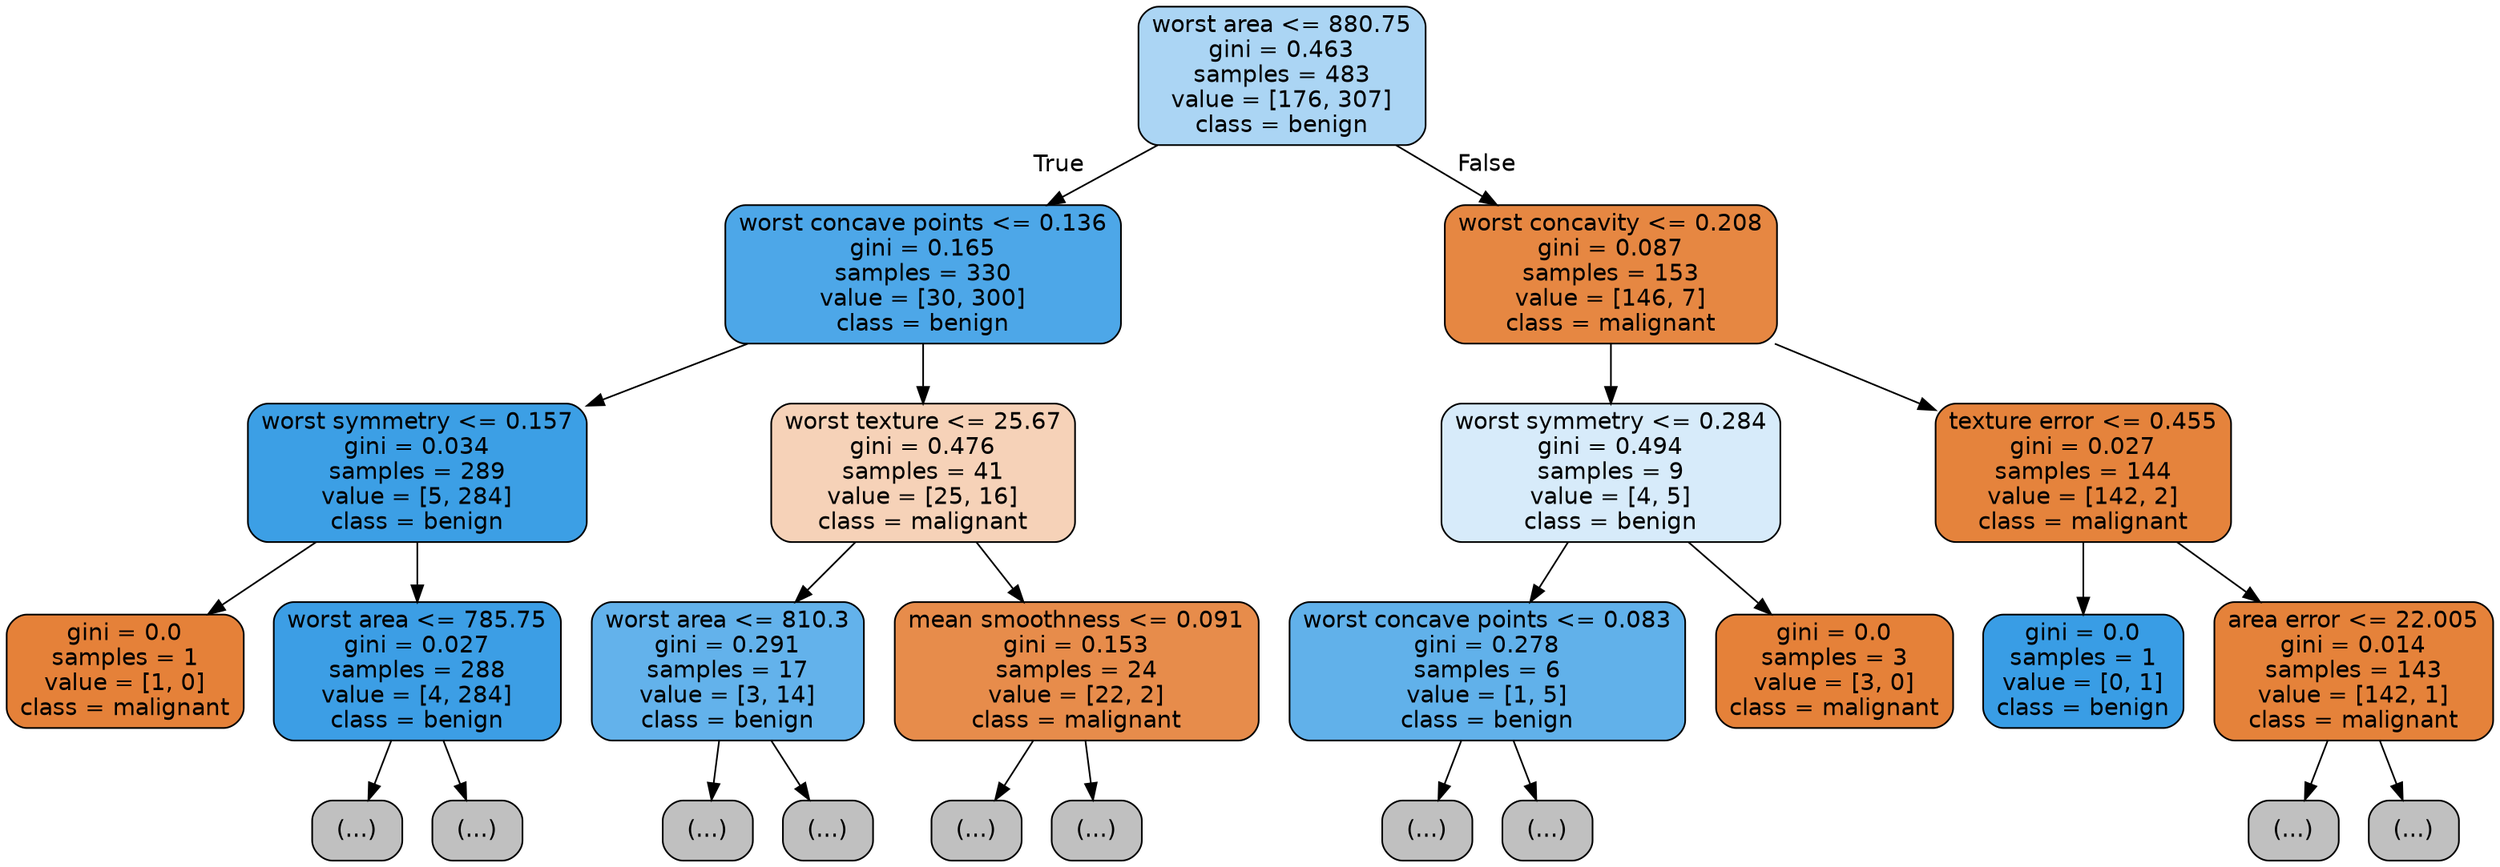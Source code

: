 digraph Tree {
node [shape=box, style="filled, rounded", color="black", fontname="helvetica"] ;
edge [fontname="helvetica"] ;
0 [label="worst area <= 880.75\ngini = 0.463\nsamples = 483\nvalue = [176, 307]\nclass = benign", fillcolor="#abd5f4"] ;
1 [label="worst concave points <= 0.136\ngini = 0.165\nsamples = 330\nvalue = [30, 300]\nclass = benign", fillcolor="#4da7e8"] ;
0 -> 1 [labeldistance=2.5, labelangle=45, headlabel="True"] ;
2 [label="worst symmetry <= 0.157\ngini = 0.034\nsamples = 289\nvalue = [5, 284]\nclass = benign", fillcolor="#3c9fe5"] ;
1 -> 2 ;
3 [label="gini = 0.0\nsamples = 1\nvalue = [1, 0]\nclass = malignant", fillcolor="#e58139"] ;
2 -> 3 ;
4 [label="worst area <= 785.75\ngini = 0.027\nsamples = 288\nvalue = [4, 284]\nclass = benign", fillcolor="#3c9ee5"] ;
2 -> 4 ;
5 [label="(...)", fillcolor="#C0C0C0"] ;
4 -> 5 ;
10 [label="(...)", fillcolor="#C0C0C0"] ;
4 -> 10 ;
15 [label="worst texture <= 25.67\ngini = 0.476\nsamples = 41\nvalue = [25, 16]\nclass = malignant", fillcolor="#f6d2b8"] ;
1 -> 15 ;
16 [label="worst area <= 810.3\ngini = 0.291\nsamples = 17\nvalue = [3, 14]\nclass = benign", fillcolor="#63b2eb"] ;
15 -> 16 ;
17 [label="(...)", fillcolor="#C0C0C0"] ;
16 -> 17 ;
18 [label="(...)", fillcolor="#C0C0C0"] ;
16 -> 18 ;
21 [label="mean smoothness <= 0.091\ngini = 0.153\nsamples = 24\nvalue = [22, 2]\nclass = malignant", fillcolor="#e78c4b"] ;
15 -> 21 ;
22 [label="(...)", fillcolor="#C0C0C0"] ;
21 -> 22 ;
23 [label="(...)", fillcolor="#C0C0C0"] ;
21 -> 23 ;
24 [label="worst concavity <= 0.208\ngini = 0.087\nsamples = 153\nvalue = [146, 7]\nclass = malignant", fillcolor="#e68742"] ;
0 -> 24 [labeldistance=2.5, labelangle=-45, headlabel="False"] ;
25 [label="worst symmetry <= 0.284\ngini = 0.494\nsamples = 9\nvalue = [4, 5]\nclass = benign", fillcolor="#d7ebfa"] ;
24 -> 25 ;
26 [label="worst concave points <= 0.083\ngini = 0.278\nsamples = 6\nvalue = [1, 5]\nclass = benign", fillcolor="#61b1ea"] ;
25 -> 26 ;
27 [label="(...)", fillcolor="#C0C0C0"] ;
26 -> 27 ;
28 [label="(...)", fillcolor="#C0C0C0"] ;
26 -> 28 ;
29 [label="gini = 0.0\nsamples = 3\nvalue = [3, 0]\nclass = malignant", fillcolor="#e58139"] ;
25 -> 29 ;
30 [label="texture error <= 0.455\ngini = 0.027\nsamples = 144\nvalue = [142, 2]\nclass = malignant", fillcolor="#e5833c"] ;
24 -> 30 ;
31 [label="gini = 0.0\nsamples = 1\nvalue = [0, 1]\nclass = benign", fillcolor="#399de5"] ;
30 -> 31 ;
32 [label="area error <= 22.005\ngini = 0.014\nsamples = 143\nvalue = [142, 1]\nclass = malignant", fillcolor="#e5823a"] ;
30 -> 32 ;
33 [label="(...)", fillcolor="#C0C0C0"] ;
32 -> 33 ;
34 [label="(...)", fillcolor="#C0C0C0"] ;
32 -> 34 ;
}